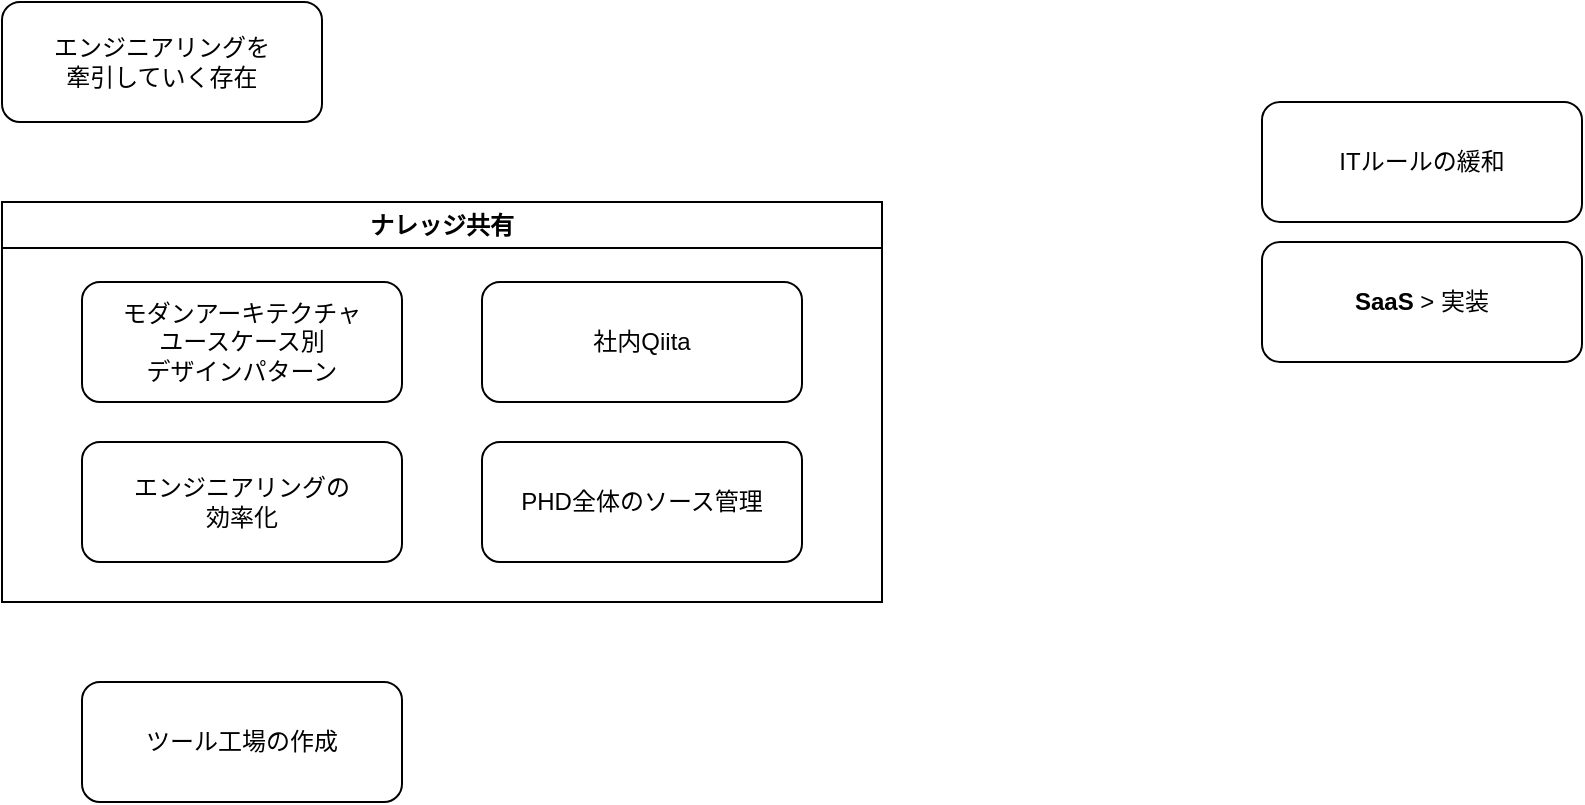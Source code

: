 <mxfile version="20.8.15" type="github">
  <diagram name="ページ1" id="Jqa1Tx-s0KO5ZwJz1B_P">
    <mxGraphModel dx="1592" dy="1931" grid="1" gridSize="10" guides="1" tooltips="1" connect="1" arrows="1" fold="1" page="1" pageScale="1" pageWidth="850" pageHeight="1100" math="0" shadow="0">
      <root>
        <mxCell id="0" />
        <mxCell id="1" parent="0" />
        <mxCell id="-V-a0cZUHH01xrUINYRx-1" value="モダンアーキテクチャ&lt;br&gt;ユースケース別&lt;br&gt;デザインパターン" style="rounded=1;whiteSpace=wrap;html=1;" vertex="1" parent="1">
          <mxGeometry x="80" y="120" width="160" height="60" as="geometry" />
        </mxCell>
        <mxCell id="-V-a0cZUHH01xrUINYRx-2" value="社内Qiita" style="rounded=1;whiteSpace=wrap;html=1;" vertex="1" parent="1">
          <mxGeometry x="280" y="120" width="160" height="60" as="geometry" />
        </mxCell>
        <mxCell id="-V-a0cZUHH01xrUINYRx-3" value="エンジニアリングの&lt;br&gt;効率化" style="rounded=1;whiteSpace=wrap;html=1;" vertex="1" parent="1">
          <mxGeometry x="80" y="200" width="160" height="60" as="geometry" />
        </mxCell>
        <mxCell id="-V-a0cZUHH01xrUINYRx-4" value="PHD全体のソース管理" style="rounded=1;whiteSpace=wrap;html=1;" vertex="1" parent="1">
          <mxGeometry x="280" y="200" width="160" height="60" as="geometry" />
        </mxCell>
        <mxCell id="-V-a0cZUHH01xrUINYRx-5" value="ナレッジ共有" style="swimlane;whiteSpace=wrap;html=1;" vertex="1" parent="1">
          <mxGeometry x="40" y="80" width="440" height="200" as="geometry" />
        </mxCell>
        <mxCell id="-V-a0cZUHH01xrUINYRx-7" value="ツール工場の作成" style="rounded=1;whiteSpace=wrap;html=1;" vertex="1" parent="1">
          <mxGeometry x="80" y="320" width="160" height="60" as="geometry" />
        </mxCell>
        <mxCell id="-V-a0cZUHH01xrUINYRx-8" value="エンジニアリングを&lt;br&gt;牽引していく存在" style="rounded=1;whiteSpace=wrap;html=1;" vertex="1" parent="1">
          <mxGeometry x="40" y="-20" width="160" height="60" as="geometry" />
        </mxCell>
        <mxCell id="-V-a0cZUHH01xrUINYRx-9" value="ITルールの緩和" style="rounded=1;whiteSpace=wrap;html=1;" vertex="1" parent="1">
          <mxGeometry x="670" y="30" width="160" height="60" as="geometry" />
        </mxCell>
        <mxCell id="-V-a0cZUHH01xrUINYRx-10" value="&lt;b&gt;SaaS&lt;/b&gt; &amp;gt; 実装" style="rounded=1;whiteSpace=wrap;html=1;" vertex="1" parent="1">
          <mxGeometry x="670" y="100" width="160" height="60" as="geometry" />
        </mxCell>
      </root>
    </mxGraphModel>
  </diagram>
</mxfile>
